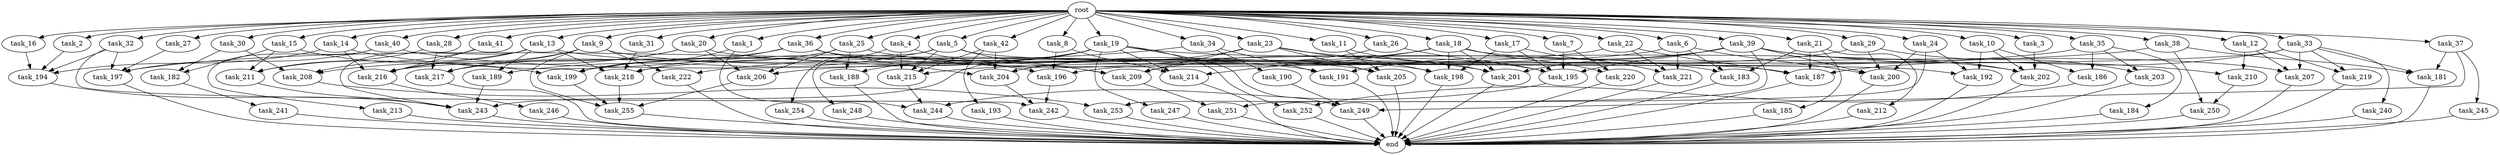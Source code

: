 digraph G {
  task_189 [size="4466765987.840000"];
  task_220 [size="11682311045.120001"];
  task_221 [size="16664473108.480000"];
  task_240 [size="6957847019.520000"];
  task_15 [size="10.240000"];
  task_185 [size="3092376453.120000"];
  task_9 [size="10.240000"];
  task_40 [size="10.240000"];
  task_183 [size="13142599925.760000"];
  task_4 [size="10.240000"];
  task_245 [size="1374389534.720000"];
  task_13 [size="10.240000"];
  task_14 [size="10.240000"];
  task_253 [size="8589934592.000000"];
  task_3 [size="10.240000"];
  task_200 [size="25254407700.480000"];
  task_204 [size="12970801233.920000"];
  task_192 [size="14173392076.800001"];
  task_5 [size="10.240000"];
  task_20 [size="10.240000"];
  task_213 [size="3092376453.120000"];
  task_26 [size="10.240000"];
  task_28 [size="10.240000"];
  task_19 [size="10.240000"];
  task_203 [size="4982162063.360000"];
  task_41 [size="10.240000"];
  task_208 [size="15375982919.680000"];
  task_2 [size="10.240000"];
  task_186 [size="4982162063.360000"];
  task_251 [size="17179869184.000000"];
  task_7 [size="10.240000"];
  task_191 [size="8933531975.680000"];
  task_199 [size="14602888806.400000"];
  task_190 [size="343597383.680000"];
  task_201 [size="22505628631.040001"];
  task_21 [size="10.240000"];
  task_31 [size="10.240000"];
  task_188 [size="12455405158.400000"];
  task_1 [size="10.240000"];
  task_23 [size="10.240000"];
  task_194 [size="9019431321.600000"];
  task_193 [size="2147483648.000000"];
  task_215 [size="12884901888.000000"];
  task_29 [size="10.240000"];
  task_205 [size="17008070492.160000"];
  task_197 [size="16664473108.480000"];
  task_195 [size="29635274342.400002"];
  task_207 [size="14259291422.720001"];
  task_246 [size="773094113.280000"];
  task_209 [size="20014547599.360001"];
  task_217 [size="10222022164.480000"];
  task_210 [size="9706626088.960001"];
  task_184 [size="773094113.280000"];
  task_244 [size="6356551598.080000"];
  task_24 [size="10.240000"];
  task_18 [size="10.240000"];
  task_218 [size="12970801233.920000"];
  task_243 [size="23536420782.080002"];
  task_249 [size="15461882265.600000"];
  task_254 [size="8589934592.000000"];
  task_242 [size="10737418240.000000"];
  task_25 [size="10.240000"];
  task_32 [size="10.240000"];
  task_12 [size="10.240000"];
  task_22 [size="10.240000"];
  task_248 [size="1374389534.720000"];
  task_42 [size="10.240000"];
  task_222 [size="3435973836.800000"];
  task_16 [size="10.240000"];
  task_212 [size="3092376453.120000"];
  task_30 [size="10.240000"];
  task_39 [size="10.240000"];
  task_216 [size="21474836480.000000"];
  task_8 [size="10.240000"];
  task_34 [size="10.240000"];
  root [size="0.000000"];
  task_17 [size="10.240000"];
  task_214 [size="9964324126.719999"];
  end [size="0.000000"];
  task_202 [size="23794118819.840000"];
  task_10 [size="10.240000"];
  task_219 [size="11166914969.600000"];
  task_27 [size="10.240000"];
  task_182 [size="5583457484.800000"];
  task_6 [size="10.240000"];
  task_37 [size="10.240000"];
  task_35 [size="10.240000"];
  task_33 [size="10.240000"];
  task_241 [size="3092376453.120000"];
  task_38 [size="10.240000"];
  task_181 [size="8675833937.920000"];
  task_196 [size="6957847019.520000"];
  task_255 [size="14602888806.400000"];
  task_198 [size="19756849561.600002"];
  task_247 [size="5497558138.880000"];
  task_206 [size="11510512353.280001"];
  task_187 [size="15032385536.000000"];
  task_211 [size="6614249635.840000"];
  task_11 [size="10.240000"];
  task_36 [size="10.240000"];
  task_250 [size="3435973836.800000"];
  task_252 [size="8589934592.000000"];

  task_189 -> task_243 [size="411041792.000000"];
  task_220 -> end [size="1.000000"];
  task_221 -> end [size="1.000000"];
  task_240 -> end [size="1.000000"];
  task_15 -> task_211 [size="134217728.000000"];
  task_15 -> task_199 [size="134217728.000000"];
  task_15 -> task_182 [size="134217728.000000"];
  task_185 -> end [size="1.000000"];
  task_9 -> task_255 [size="301989888.000000"];
  task_9 -> task_217 [size="301989888.000000"];
  task_9 -> task_216 [size="301989888.000000"];
  task_9 -> task_222 [size="301989888.000000"];
  task_9 -> task_205 [size="301989888.000000"];
  task_40 -> task_197 [size="301989888.000000"];
  task_40 -> task_183 [size="301989888.000000"];
  task_40 -> task_213 [size="301989888.000000"];
  task_183 -> end [size="1.000000"];
  task_4 -> task_209 [size="838860800.000000"];
  task_4 -> task_215 [size="838860800.000000"];
  task_4 -> task_254 [size="838860800.000000"];
  task_245 -> end [size="1.000000"];
  task_13 -> task_211 [size="301989888.000000"];
  task_13 -> task_189 [size="301989888.000000"];
  task_13 -> task_191 [size="301989888.000000"];
  task_13 -> task_243 [size="301989888.000000"];
  task_13 -> task_216 [size="301989888.000000"];
  task_13 -> task_218 [size="301989888.000000"];
  task_14 -> task_196 [size="134217728.000000"];
  task_14 -> task_216 [size="134217728.000000"];
  task_14 -> task_194 [size="134217728.000000"];
  task_253 -> end [size="1.000000"];
  task_3 -> task_202 [size="838860800.000000"];
  task_200 -> end [size="1.000000"];
  task_204 -> task_242 [size="838860800.000000"];
  task_192 -> end [size="1.000000"];
  task_5 -> task_209 [size="134217728.000000"];
  task_5 -> task_189 [size="134217728.000000"];
  task_5 -> task_192 [size="134217728.000000"];
  task_5 -> task_215 [size="134217728.000000"];
  task_5 -> task_248 [size="134217728.000000"];
  task_20 -> task_198 [size="411041792.000000"];
  task_20 -> task_217 [size="411041792.000000"];
  task_20 -> task_208 [size="411041792.000000"];
  task_20 -> task_206 [size="411041792.000000"];
  task_213 -> end [size="1.000000"];
  task_26 -> task_209 [size="301989888.000000"];
  task_26 -> task_195 [size="301989888.000000"];
  task_28 -> task_211 [size="209715200.000000"];
  task_28 -> task_217 [size="209715200.000000"];
  task_19 -> task_202 [size="536870912.000000"];
  task_19 -> task_188 [size="536870912.000000"];
  task_19 -> task_249 [size="536870912.000000"];
  task_19 -> task_243 [size="536870912.000000"];
  task_19 -> task_252 [size="536870912.000000"];
  task_19 -> task_199 [size="536870912.000000"];
  task_19 -> task_214 [size="536870912.000000"];
  task_19 -> task_247 [size="536870912.000000"];
  task_203 -> end [size="1.000000"];
  task_41 -> task_208 [size="679477248.000000"];
  task_41 -> task_216 [size="679477248.000000"];
  task_208 -> task_253 [size="301989888.000000"];
  task_2 -> task_194 [size="134217728.000000"];
  task_186 -> task_252 [size="301989888.000000"];
  task_251 -> end [size="1.000000"];
  task_7 -> task_220 [size="838860800.000000"];
  task_7 -> task_195 [size="838860800.000000"];
  task_191 -> end [size="1.000000"];
  task_199 -> task_255 [size="411041792.000000"];
  task_190 -> task_249 [size="838860800.000000"];
  task_201 -> end [size="1.000000"];
  task_21 -> task_185 [size="301989888.000000"];
  task_21 -> task_183 [size="301989888.000000"];
  task_21 -> task_212 [size="301989888.000000"];
  task_21 -> task_187 [size="301989888.000000"];
  task_31 -> task_218 [size="209715200.000000"];
  task_188 -> end [size="1.000000"];
  task_1 -> task_244 [size="75497472.000000"];
  task_1 -> task_199 [size="75497472.000000"];
  task_23 -> task_198 [size="679477248.000000"];
  task_23 -> task_209 [size="679477248.000000"];
  task_23 -> task_204 [size="679477248.000000"];
  task_23 -> task_195 [size="679477248.000000"];
  task_23 -> task_205 [size="679477248.000000"];
  task_194 -> task_243 [size="209715200.000000"];
  task_193 -> end [size="1.000000"];
  task_215 -> task_244 [size="411041792.000000"];
  task_29 -> task_203 [size="411041792.000000"];
  task_29 -> task_196 [size="411041792.000000"];
  task_29 -> task_200 [size="411041792.000000"];
  task_205 -> end [size="1.000000"];
  task_197 -> end [size="1.000000"];
  task_195 -> task_244 [size="134217728.000000"];
  task_207 -> end [size="1.000000"];
  task_246 -> end [size="1.000000"];
  task_209 -> task_251 [size="838860800.000000"];
  task_217 -> end [size="1.000000"];
  task_210 -> task_250 [size="301989888.000000"];
  task_184 -> end [size="1.000000"];
  task_244 -> end [size="1.000000"];
  task_24 -> task_192 [size="838860800.000000"];
  task_24 -> task_200 [size="838860800.000000"];
  task_24 -> task_251 [size="838860800.000000"];
  task_18 -> task_198 [size="301989888.000000"];
  task_18 -> task_207 [size="301989888.000000"];
  task_18 -> task_201 [size="301989888.000000"];
  task_18 -> task_204 [size="301989888.000000"];
  task_18 -> task_214 [size="301989888.000000"];
  task_18 -> task_220 [size="301989888.000000"];
  task_218 -> task_255 [size="679477248.000000"];
  task_243 -> end [size="1.000000"];
  task_249 -> end [size="1.000000"];
  task_254 -> end [size="1.000000"];
  task_242 -> end [size="1.000000"];
  task_25 -> task_188 [size="679477248.000000"];
  task_25 -> task_199 [size="679477248.000000"];
  task_25 -> task_201 [size="679477248.000000"];
  task_25 -> task_206 [size="679477248.000000"];
  task_32 -> task_197 [size="75497472.000000"];
  task_32 -> task_242 [size="75497472.000000"];
  task_32 -> task_194 [size="75497472.000000"];
  task_12 -> task_207 [size="411041792.000000"];
  task_12 -> task_219 [size="411041792.000000"];
  task_12 -> task_210 [size="411041792.000000"];
  task_22 -> task_197 [size="411041792.000000"];
  task_22 -> task_221 [size="411041792.000000"];
  task_22 -> task_187 [size="411041792.000000"];
  task_248 -> end [size="1.000000"];
  task_42 -> task_204 [size="209715200.000000"];
  task_42 -> task_215 [size="209715200.000000"];
  task_42 -> task_193 [size="209715200.000000"];
  task_222 -> end [size="1.000000"];
  task_16 -> task_194 [size="536870912.000000"];
  task_212 -> end [size="1.000000"];
  task_30 -> task_208 [size="411041792.000000"];
  task_30 -> task_182 [size="411041792.000000"];
  task_39 -> task_202 [size="536870912.000000"];
  task_39 -> task_253 [size="536870912.000000"];
  task_39 -> task_195 [size="536870912.000000"];
  task_39 -> task_210 [size="536870912.000000"];
  task_39 -> task_201 [size="536870912.000000"];
  task_39 -> task_200 [size="536870912.000000"];
  task_39 -> task_191 [size="536870912.000000"];
  task_216 -> task_246 [size="75497472.000000"];
  task_8 -> task_196 [size="134217728.000000"];
  task_8 -> task_214 [size="134217728.000000"];
  task_34 -> task_222 [size="33554432.000000"];
  task_34 -> task_190 [size="33554432.000000"];
  task_34 -> task_191 [size="33554432.000000"];
  root -> task_39 [size="1.000000"];
  root -> task_26 [size="1.000000"];
  root -> task_8 [size="1.000000"];
  root -> task_34 [size="1.000000"];
  root -> task_28 [size="1.000000"];
  root -> task_15 [size="1.000000"];
  root -> task_2 [size="1.000000"];
  root -> task_17 [size="1.000000"];
  root -> task_9 [size="1.000000"];
  root -> task_6 [size="1.000000"];
  root -> task_40 [size="1.000000"];
  root -> task_10 [size="1.000000"];
  root -> task_27 [size="1.000000"];
  root -> task_7 [size="1.000000"];
  root -> task_4 [size="1.000000"];
  root -> task_24 [size="1.000000"];
  root -> task_25 [size="1.000000"];
  root -> task_18 [size="1.000000"];
  root -> task_33 [size="1.000000"];
  root -> task_35 [size="1.000000"];
  root -> task_13 [size="1.000000"];
  root -> task_31 [size="1.000000"];
  root -> task_14 [size="1.000000"];
  root -> task_1 [size="1.000000"];
  root -> task_23 [size="1.000000"];
  root -> task_11 [size="1.000000"];
  root -> task_3 [size="1.000000"];
  root -> task_37 [size="1.000000"];
  root -> task_20 [size="1.000000"];
  root -> task_29 [size="1.000000"];
  root -> task_32 [size="1.000000"];
  root -> task_5 [size="1.000000"];
  root -> task_12 [size="1.000000"];
  root -> task_38 [size="1.000000"];
  root -> task_22 [size="1.000000"];
  root -> task_19 [size="1.000000"];
  root -> task_41 [size="1.000000"];
  root -> task_36 [size="1.000000"];
  root -> task_21 [size="1.000000"];
  root -> task_16 [size="1.000000"];
  root -> task_42 [size="1.000000"];
  root -> task_30 [size="1.000000"];
  task_17 -> task_198 [size="536870912.000000"];
  task_17 -> task_221 [size="536870912.000000"];
  task_17 -> task_195 [size="536870912.000000"];
  task_214 -> end [size="1.000000"];
  task_202 -> end [size="1.000000"];
  task_10 -> task_202 [size="411041792.000000"];
  task_10 -> task_186 [size="411041792.000000"];
  task_10 -> task_192 [size="411041792.000000"];
  task_219 -> end [size="1.000000"];
  task_27 -> task_197 [size="838860800.000000"];
  task_182 -> task_241 [size="301989888.000000"];
  task_6 -> task_183 [size="679477248.000000"];
  task_6 -> task_221 [size="679477248.000000"];
  task_6 -> task_200 [size="679477248.000000"];
  task_6 -> task_218 [size="679477248.000000"];
  task_37 -> task_181 [size="134217728.000000"];
  task_37 -> task_249 [size="134217728.000000"];
  task_37 -> task_245 [size="134217728.000000"];
  task_35 -> task_203 [size="75497472.000000"];
  task_35 -> task_186 [size="75497472.000000"];
  task_35 -> task_215 [size="75497472.000000"];
  task_35 -> task_184 [size="75497472.000000"];
  task_33 -> task_181 [size="679477248.000000"];
  task_33 -> task_207 [size="679477248.000000"];
  task_33 -> task_240 [size="679477248.000000"];
  task_33 -> task_216 [size="679477248.000000"];
  task_33 -> task_219 [size="679477248.000000"];
  task_33 -> task_187 [size="679477248.000000"];
  task_241 -> end [size="1.000000"];
  task_38 -> task_250 [size="33554432.000000"];
  task_38 -> task_181 [size="33554432.000000"];
  task_38 -> task_206 [size="33554432.000000"];
  task_181 -> end [size="1.000000"];
  task_196 -> task_242 [size="134217728.000000"];
  task_255 -> end [size="1.000000"];
  task_198 -> end [size="1.000000"];
  task_247 -> end [size="1.000000"];
  task_206 -> task_255 [size="33554432.000000"];
  task_187 -> end [size="1.000000"];
  task_211 -> task_243 [size="838860800.000000"];
  task_11 -> task_201 [size="679477248.000000"];
  task_11 -> task_205 [size="679477248.000000"];
  task_36 -> task_204 [size="75497472.000000"];
  task_36 -> task_217 [size="75497472.000000"];
  task_36 -> task_218 [size="75497472.000000"];
  task_36 -> task_187 [size="75497472.000000"];
  task_250 -> end [size="1.000000"];
  task_252 -> end [size="1.000000"];
}
